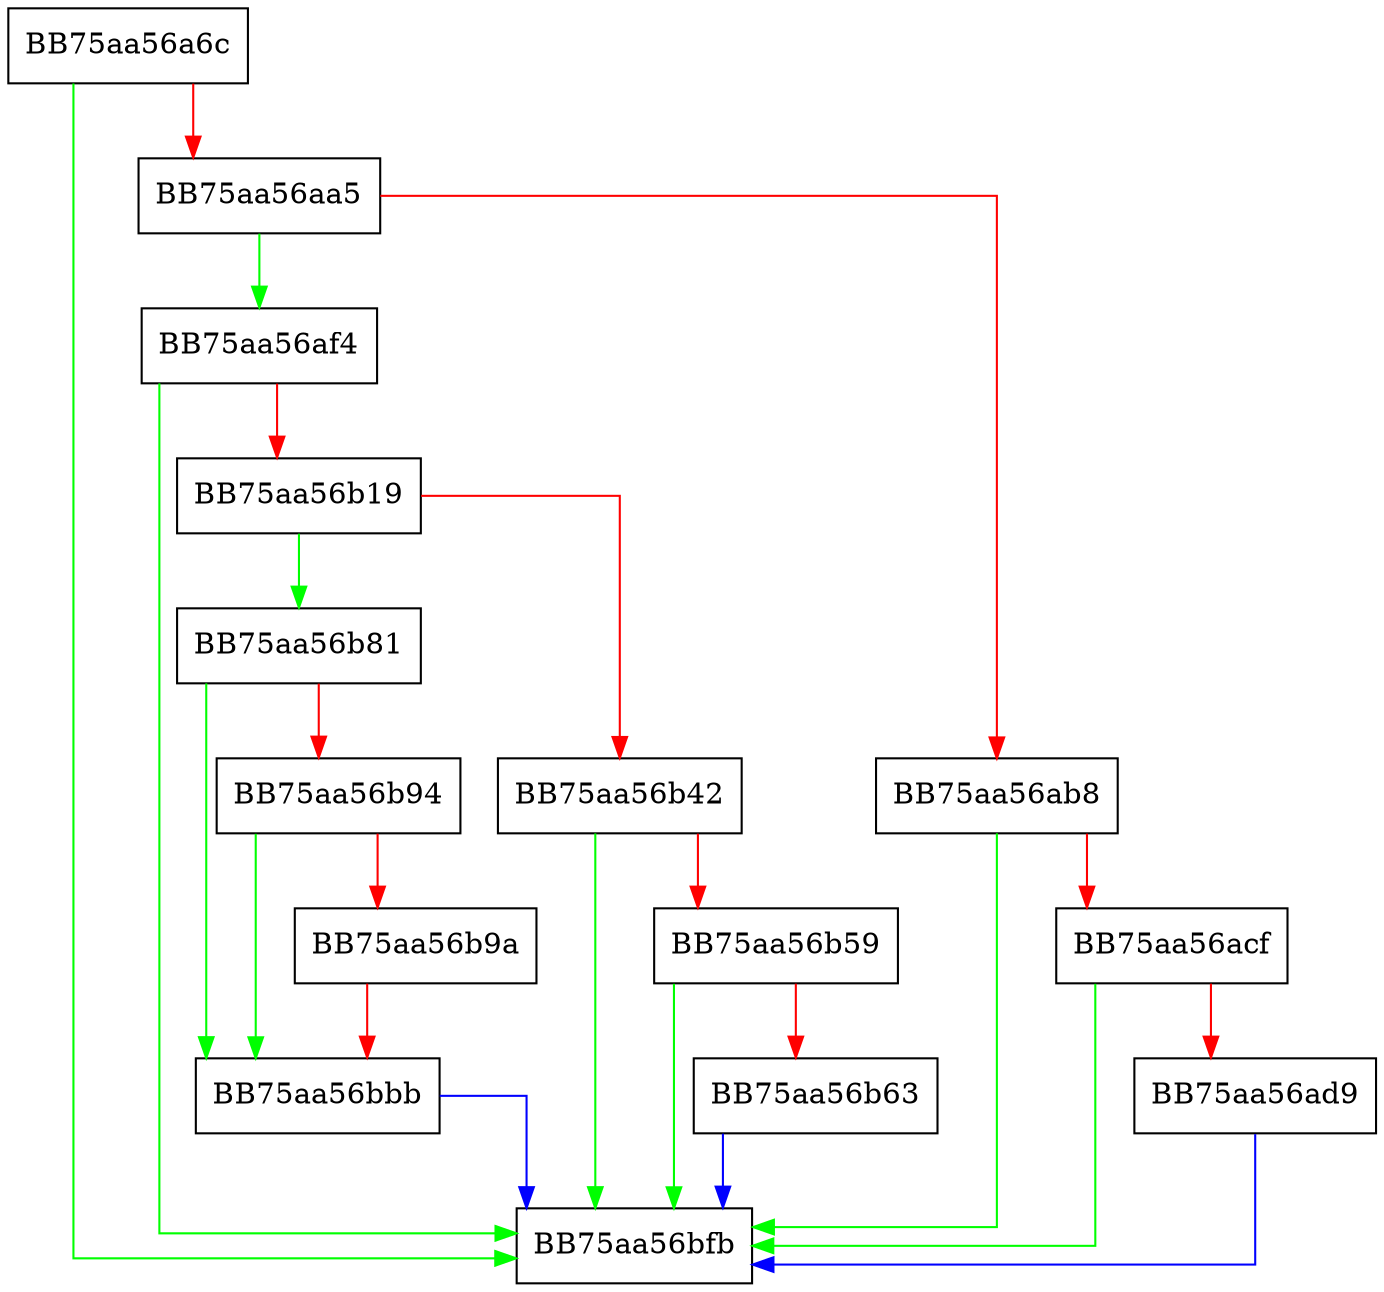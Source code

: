 digraph Init {
  node [shape="box"];
  graph [splines=ortho];
  BB75aa56a6c -> BB75aa56bfb [color="green"];
  BB75aa56a6c -> BB75aa56aa5 [color="red"];
  BB75aa56aa5 -> BB75aa56af4 [color="green"];
  BB75aa56aa5 -> BB75aa56ab8 [color="red"];
  BB75aa56ab8 -> BB75aa56bfb [color="green"];
  BB75aa56ab8 -> BB75aa56acf [color="red"];
  BB75aa56acf -> BB75aa56bfb [color="green"];
  BB75aa56acf -> BB75aa56ad9 [color="red"];
  BB75aa56ad9 -> BB75aa56bfb [color="blue"];
  BB75aa56af4 -> BB75aa56bfb [color="green"];
  BB75aa56af4 -> BB75aa56b19 [color="red"];
  BB75aa56b19 -> BB75aa56b81 [color="green"];
  BB75aa56b19 -> BB75aa56b42 [color="red"];
  BB75aa56b42 -> BB75aa56bfb [color="green"];
  BB75aa56b42 -> BB75aa56b59 [color="red"];
  BB75aa56b59 -> BB75aa56bfb [color="green"];
  BB75aa56b59 -> BB75aa56b63 [color="red"];
  BB75aa56b63 -> BB75aa56bfb [color="blue"];
  BB75aa56b81 -> BB75aa56bbb [color="green"];
  BB75aa56b81 -> BB75aa56b94 [color="red"];
  BB75aa56b94 -> BB75aa56bbb [color="green"];
  BB75aa56b94 -> BB75aa56b9a [color="red"];
  BB75aa56b9a -> BB75aa56bbb [color="red"];
  BB75aa56bbb -> BB75aa56bfb [color="blue"];
}